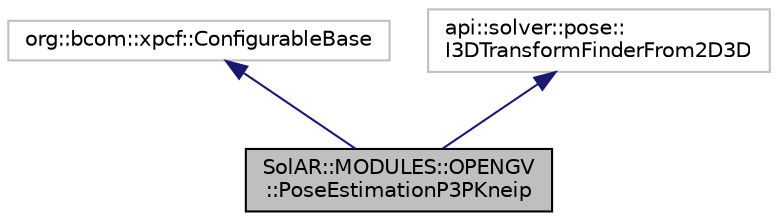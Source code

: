 digraph "SolAR::MODULES::OPENGV::PoseEstimationP3PKneip"
{
 // LATEX_PDF_SIZE
  edge [fontname="Helvetica",fontsize="10",labelfontname="Helvetica",labelfontsize="10"];
  node [fontname="Helvetica",fontsize="10",shape=record];
  Node1 [label="SolAR::MODULES::OPENGV\l::PoseEstimationP3PKneip",height=0.2,width=0.4,color="black", fillcolor="grey75", style="filled", fontcolor="black",tooltip="Finds the camera pose of three 2D-3D points correspondences based on opengv Kneip P3P algorithm...."];
  Node2 -> Node1 [dir="back",color="midnightblue",fontsize="10",style="solid",fontname="Helvetica"];
  Node2 [label="org::bcom::xpcf::ConfigurableBase",height=0.2,width=0.4,color="grey75", fillcolor="white", style="filled",tooltip=" "];
  Node3 -> Node1 [dir="back",color="midnightblue",fontsize="10",style="solid",fontname="Helvetica"];
  Node3 [label="api::solver::pose::\lI3DTransformFinderFrom2D3D",height=0.2,width=0.4,color="grey75", fillcolor="white", style="filled",tooltip=" "];
}
